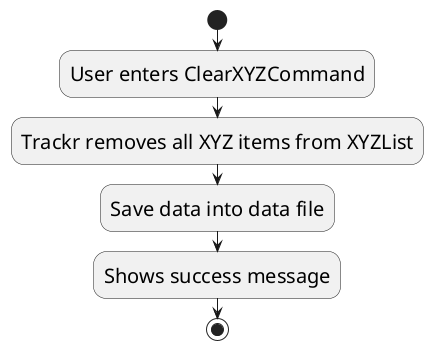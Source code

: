 @startuml
skinparam activityFontSize 20
skinparam activityArrowFontSize 18

'Since the beta syntax does not support placing the condition outside the
'diamond we place it as the true branch instead.

start
:User enters ClearXYZCommand;
:Trackr removes all XYZ items from XYZList;
:Save data into data file;
:Shows success message;
stop

@enduml
